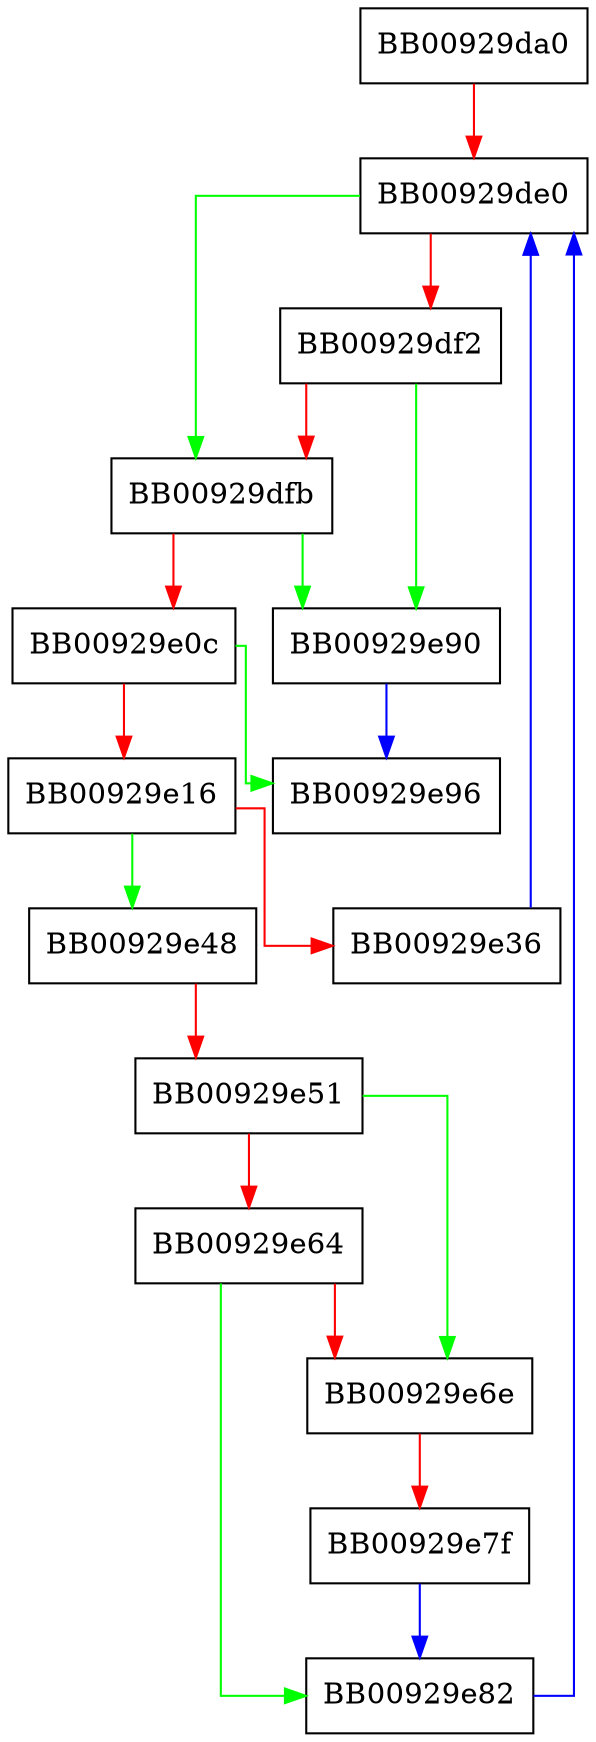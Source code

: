 digraph _Unwind_Backtrace {
  node [shape="box"];
  graph [splines=ortho];
  BB00929da0 -> BB00929de0 [color="red"];
  BB00929de0 -> BB00929dfb [color="green"];
  BB00929de0 -> BB00929df2 [color="red"];
  BB00929df2 -> BB00929e90 [color="green"];
  BB00929df2 -> BB00929dfb [color="red"];
  BB00929dfb -> BB00929e90 [color="green"];
  BB00929dfb -> BB00929e0c [color="red"];
  BB00929e0c -> BB00929e96 [color="green"];
  BB00929e0c -> BB00929e16 [color="red"];
  BB00929e16 -> BB00929e48 [color="green"];
  BB00929e16 -> BB00929e36 [color="red"];
  BB00929e36 -> BB00929de0 [color="blue"];
  BB00929e48 -> BB00929e51 [color="red"];
  BB00929e51 -> BB00929e6e [color="green"];
  BB00929e51 -> BB00929e64 [color="red"];
  BB00929e64 -> BB00929e82 [color="green"];
  BB00929e64 -> BB00929e6e [color="red"];
  BB00929e6e -> BB00929e7f [color="red"];
  BB00929e7f -> BB00929e82 [color="blue"];
  BB00929e82 -> BB00929de0 [color="blue"];
  BB00929e90 -> BB00929e96 [color="blue"];
}